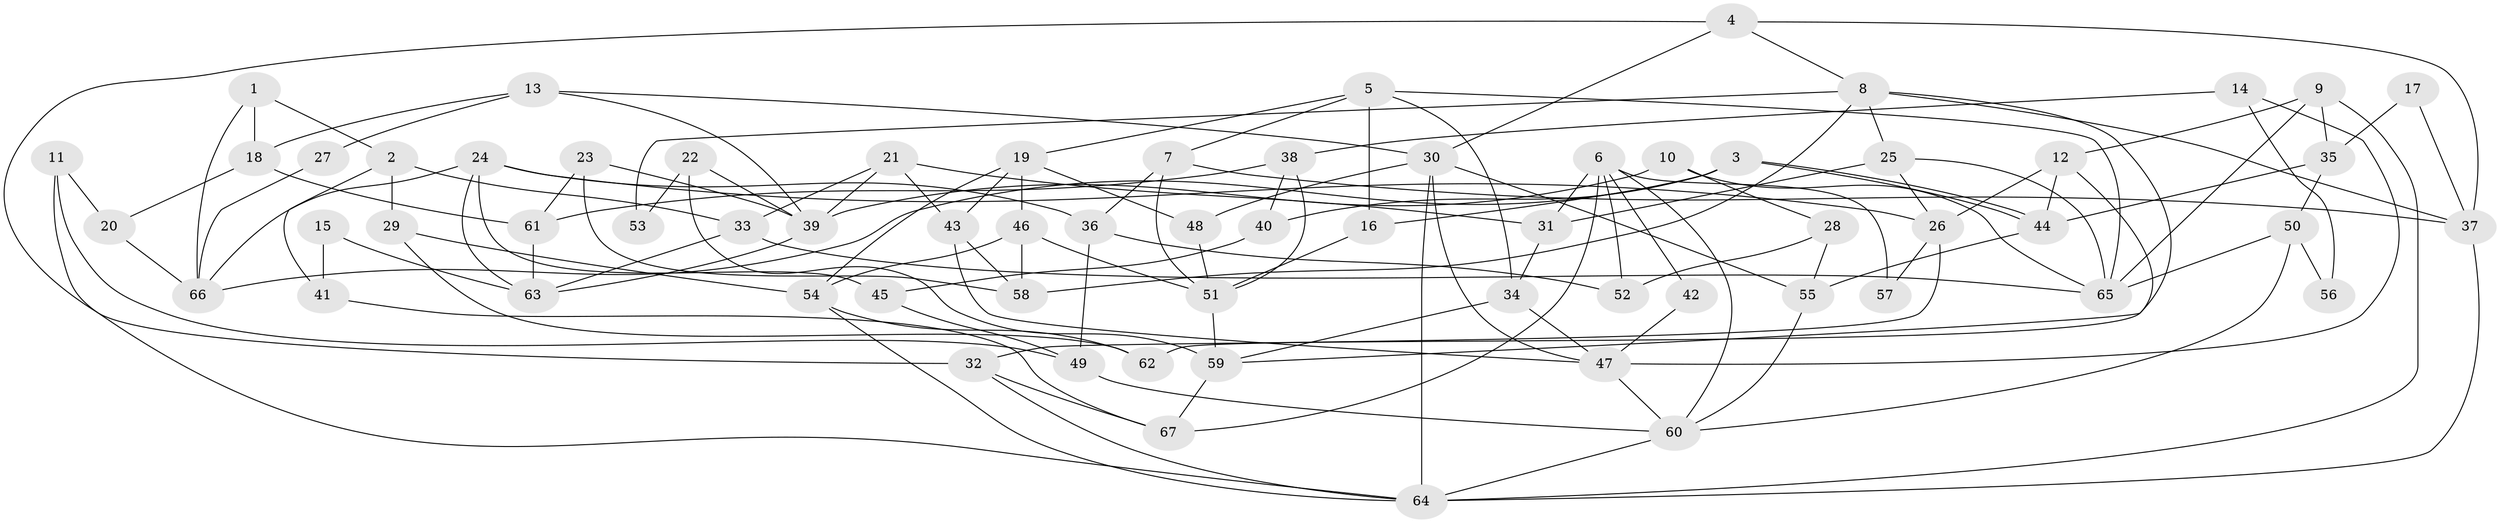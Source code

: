 // coarse degree distribution, {3: 0.25925925925925924, 8: 0.18518518518518517, 6: 0.14814814814814814, 4: 0.14814814814814814, 5: 0.07407407407407407, 9: 0.07407407407407407, 7: 0.037037037037037035, 2: 0.037037037037037035, 10: 0.037037037037037035}
// Generated by graph-tools (version 1.1) at 2025/37/03/04/25 23:37:14]
// undirected, 67 vertices, 134 edges
graph export_dot {
  node [color=gray90,style=filled];
  1;
  2;
  3;
  4;
  5;
  6;
  7;
  8;
  9;
  10;
  11;
  12;
  13;
  14;
  15;
  16;
  17;
  18;
  19;
  20;
  21;
  22;
  23;
  24;
  25;
  26;
  27;
  28;
  29;
  30;
  31;
  32;
  33;
  34;
  35;
  36;
  37;
  38;
  39;
  40;
  41;
  42;
  43;
  44;
  45;
  46;
  47;
  48;
  49;
  50;
  51;
  52;
  53;
  54;
  55;
  56;
  57;
  58;
  59;
  60;
  61;
  62;
  63;
  64;
  65;
  66;
  67;
  1 -- 2;
  1 -- 66;
  1 -- 18;
  2 -- 29;
  2 -- 33;
  2 -- 41;
  3 -- 44;
  3 -- 44;
  3 -- 66;
  3 -- 16;
  3 -- 40;
  4 -- 37;
  4 -- 30;
  4 -- 8;
  4 -- 32;
  5 -- 34;
  5 -- 16;
  5 -- 7;
  5 -- 19;
  5 -- 65;
  6 -- 67;
  6 -- 60;
  6 -- 31;
  6 -- 42;
  6 -- 52;
  6 -- 57;
  7 -- 51;
  7 -- 36;
  7 -- 37;
  8 -- 58;
  8 -- 25;
  8 -- 37;
  8 -- 53;
  8 -- 62;
  9 -- 65;
  9 -- 64;
  9 -- 12;
  9 -- 35;
  10 -- 65;
  10 -- 28;
  10 -- 39;
  11 -- 64;
  11 -- 49;
  11 -- 20;
  12 -- 59;
  12 -- 26;
  12 -- 44;
  13 -- 30;
  13 -- 39;
  13 -- 18;
  13 -- 27;
  14 -- 38;
  14 -- 47;
  14 -- 56;
  15 -- 41;
  15 -- 63;
  16 -- 51;
  17 -- 37;
  17 -- 35;
  18 -- 20;
  18 -- 61;
  19 -- 54;
  19 -- 43;
  19 -- 46;
  19 -- 48;
  20 -- 66;
  21 -- 43;
  21 -- 31;
  21 -- 33;
  21 -- 39;
  22 -- 59;
  22 -- 39;
  22 -- 53;
  23 -- 39;
  23 -- 61;
  23 -- 58;
  24 -- 26;
  24 -- 63;
  24 -- 36;
  24 -- 45;
  24 -- 66;
  25 -- 65;
  25 -- 26;
  25 -- 31;
  26 -- 32;
  26 -- 57;
  27 -- 66;
  28 -- 52;
  28 -- 55;
  29 -- 54;
  29 -- 62;
  30 -- 64;
  30 -- 48;
  30 -- 47;
  30 -- 55;
  31 -- 34;
  32 -- 64;
  32 -- 67;
  33 -- 65;
  33 -- 63;
  34 -- 47;
  34 -- 59;
  35 -- 44;
  35 -- 50;
  36 -- 49;
  36 -- 52;
  37 -- 64;
  38 -- 61;
  38 -- 40;
  38 -- 51;
  39 -- 63;
  40 -- 45;
  41 -- 67;
  42 -- 47;
  43 -- 47;
  43 -- 58;
  44 -- 55;
  45 -- 49;
  46 -- 58;
  46 -- 51;
  46 -- 54;
  47 -- 60;
  48 -- 51;
  49 -- 60;
  50 -- 60;
  50 -- 56;
  50 -- 65;
  51 -- 59;
  54 -- 64;
  54 -- 62;
  55 -- 60;
  59 -- 67;
  60 -- 64;
  61 -- 63;
}
